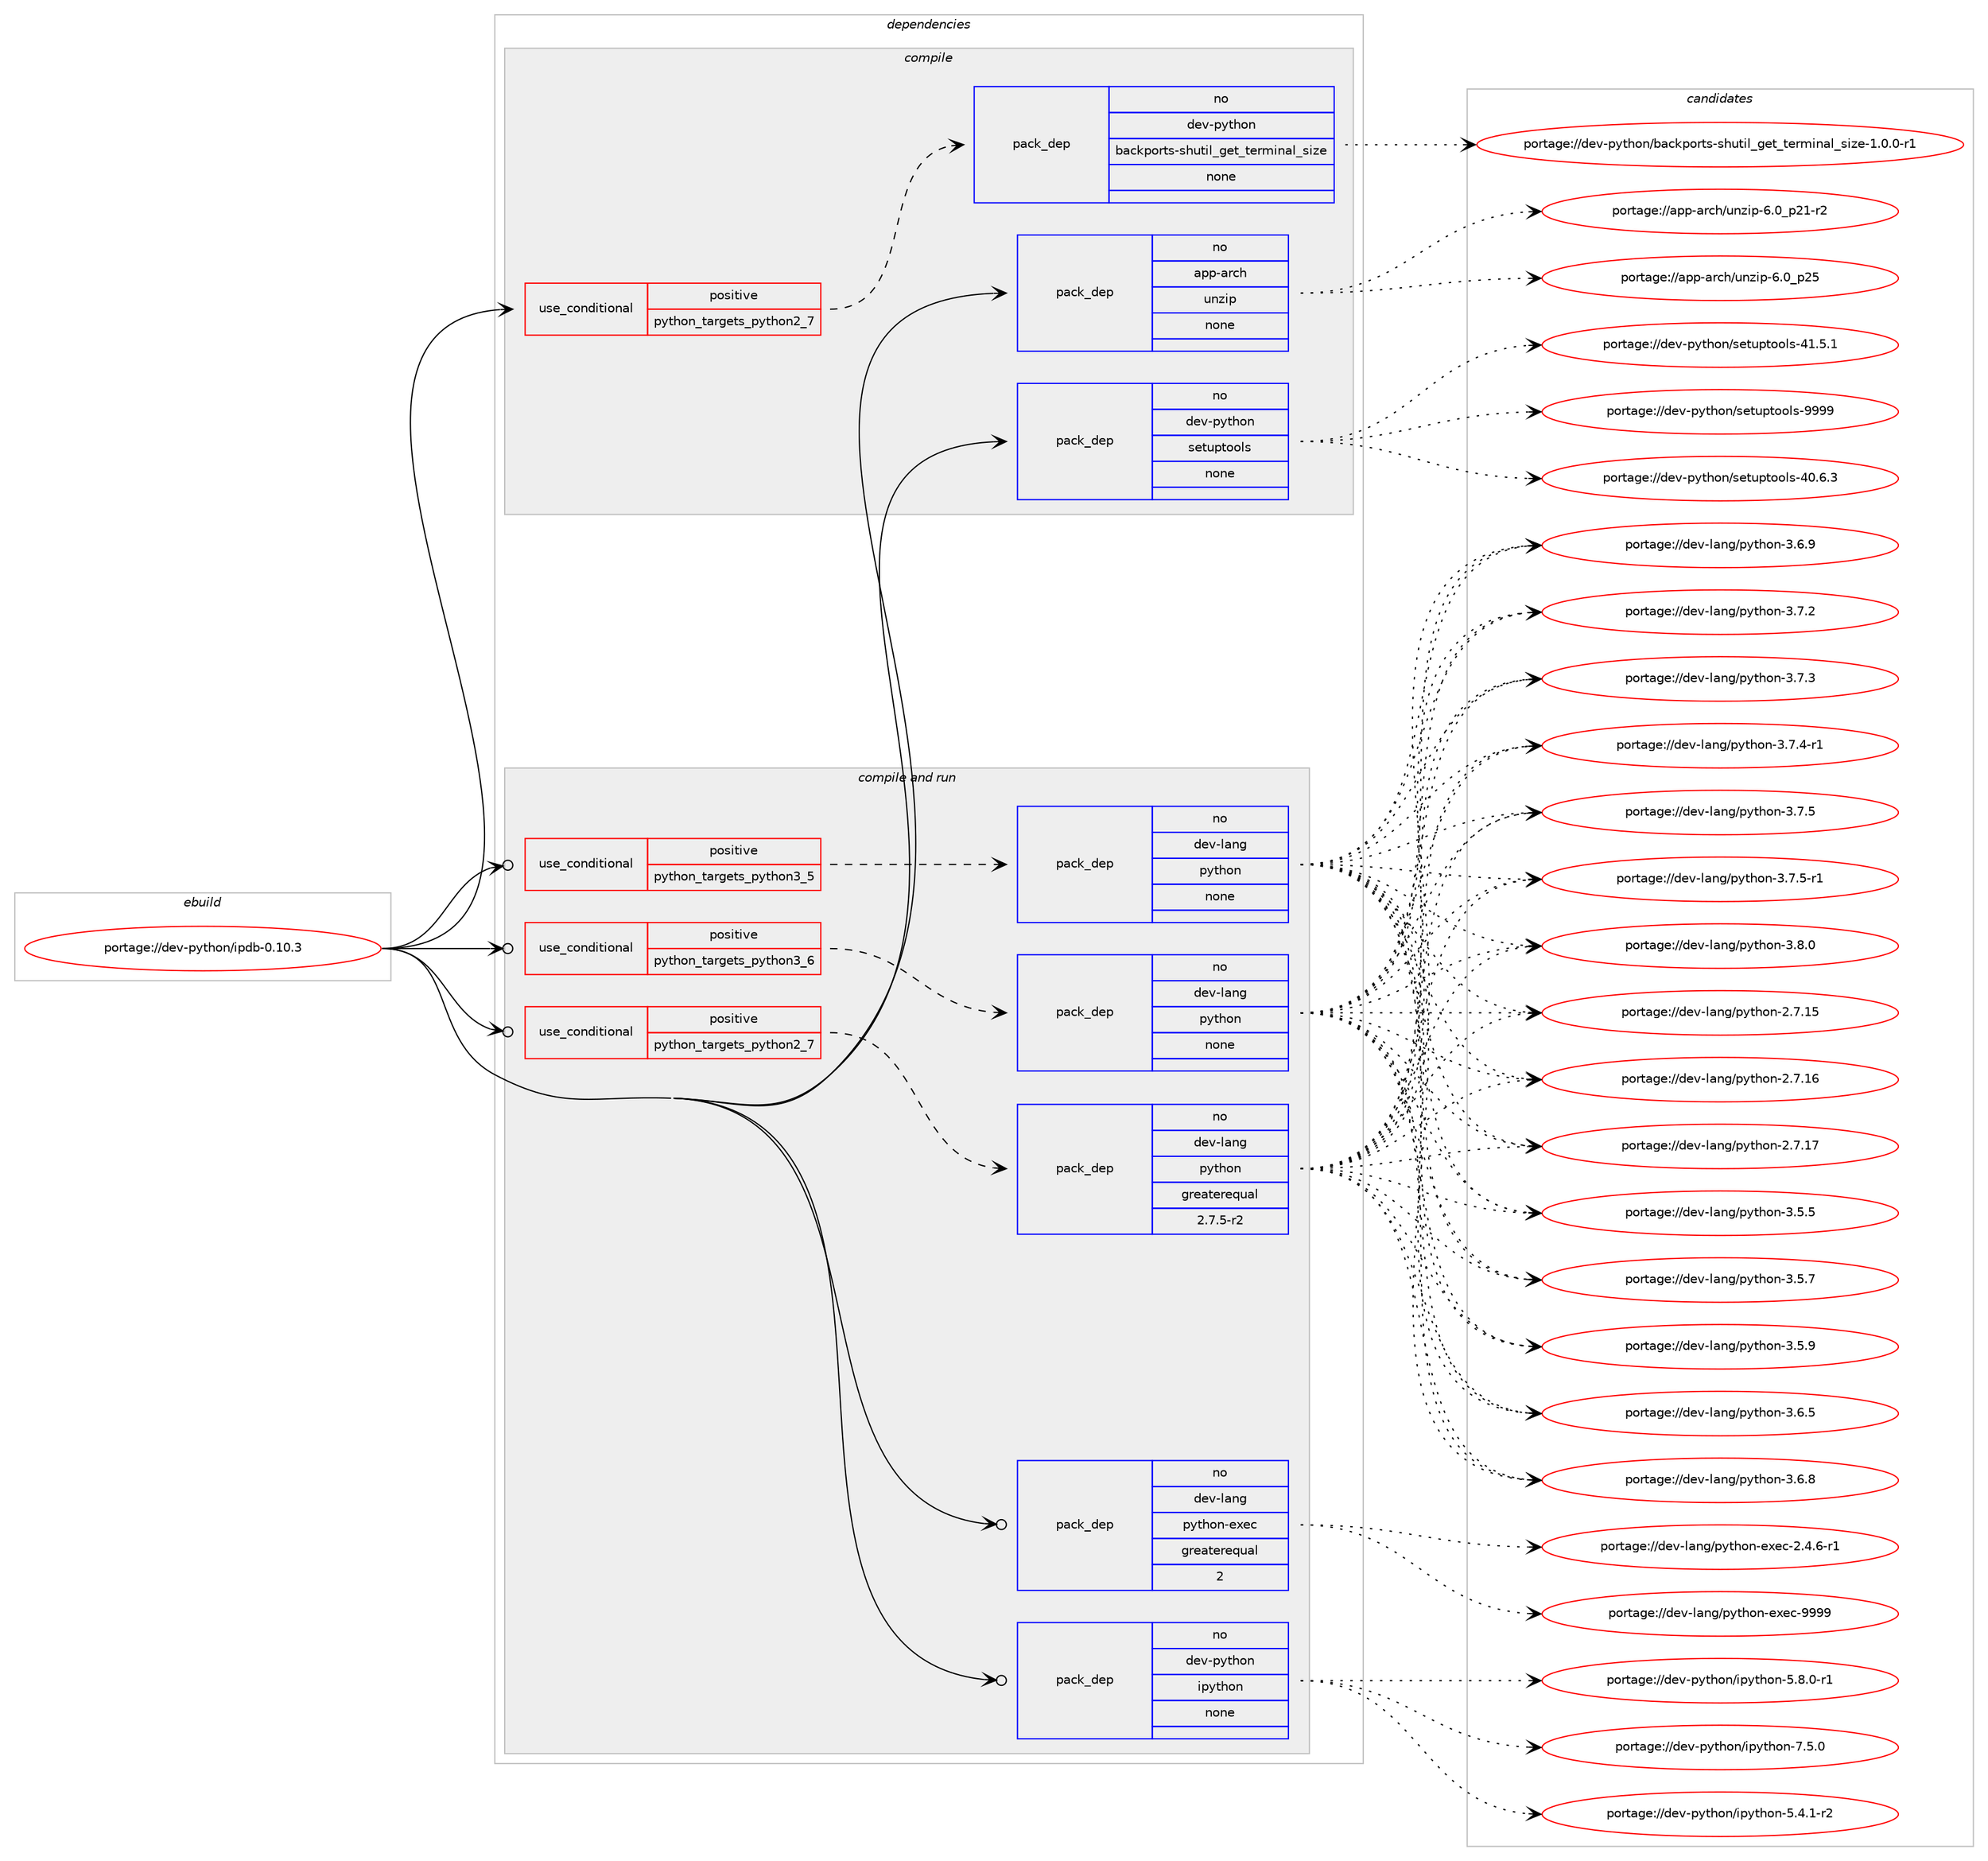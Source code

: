 digraph prolog {

# *************
# Graph options
# *************

newrank=true;
concentrate=true;
compound=true;
graph [rankdir=LR,fontname=Helvetica,fontsize=10,ranksep=1.5];#, ranksep=2.5, nodesep=0.2];
edge  [arrowhead=vee];
node  [fontname=Helvetica,fontsize=10];

# **********
# The ebuild
# **********

subgraph cluster_leftcol {
color=gray;
rank=same;
label=<<i>ebuild</i>>;
id [label="portage://dev-python/ipdb-0.10.3", color=red, width=4, href="../dev-python/ipdb-0.10.3.svg"];
}

# ****************
# The dependencies
# ****************

subgraph cluster_midcol {
color=gray;
label=<<i>dependencies</i>>;
subgraph cluster_compile {
fillcolor="#eeeeee";
style=filled;
label=<<i>compile</i>>;
subgraph cond30224 {
dependency144551 [label=<<TABLE BORDER="0" CELLBORDER="1" CELLSPACING="0" CELLPADDING="4"><TR><TD ROWSPAN="3" CELLPADDING="10">use_conditional</TD></TR><TR><TD>positive</TD></TR><TR><TD>python_targets_python2_7</TD></TR></TABLE>>, shape=none, color=red];
subgraph pack111009 {
dependency144552 [label=<<TABLE BORDER="0" CELLBORDER="1" CELLSPACING="0" CELLPADDING="4" WIDTH="220"><TR><TD ROWSPAN="6" CELLPADDING="30">pack_dep</TD></TR><TR><TD WIDTH="110">no</TD></TR><TR><TD>dev-python</TD></TR><TR><TD>backports-shutil_get_terminal_size</TD></TR><TR><TD>none</TD></TR><TR><TD></TD></TR></TABLE>>, shape=none, color=blue];
}
dependency144551:e -> dependency144552:w [weight=20,style="dashed",arrowhead="vee"];
}
id:e -> dependency144551:w [weight=20,style="solid",arrowhead="vee"];
subgraph pack111010 {
dependency144553 [label=<<TABLE BORDER="0" CELLBORDER="1" CELLSPACING="0" CELLPADDING="4" WIDTH="220"><TR><TD ROWSPAN="6" CELLPADDING="30">pack_dep</TD></TR><TR><TD WIDTH="110">no</TD></TR><TR><TD>app-arch</TD></TR><TR><TD>unzip</TD></TR><TR><TD>none</TD></TR><TR><TD></TD></TR></TABLE>>, shape=none, color=blue];
}
id:e -> dependency144553:w [weight=20,style="solid",arrowhead="vee"];
subgraph pack111011 {
dependency144554 [label=<<TABLE BORDER="0" CELLBORDER="1" CELLSPACING="0" CELLPADDING="4" WIDTH="220"><TR><TD ROWSPAN="6" CELLPADDING="30">pack_dep</TD></TR><TR><TD WIDTH="110">no</TD></TR><TR><TD>dev-python</TD></TR><TR><TD>setuptools</TD></TR><TR><TD>none</TD></TR><TR><TD></TD></TR></TABLE>>, shape=none, color=blue];
}
id:e -> dependency144554:w [weight=20,style="solid",arrowhead="vee"];
}
subgraph cluster_compileandrun {
fillcolor="#eeeeee";
style=filled;
label=<<i>compile and run</i>>;
subgraph cond30225 {
dependency144555 [label=<<TABLE BORDER="0" CELLBORDER="1" CELLSPACING="0" CELLPADDING="4"><TR><TD ROWSPAN="3" CELLPADDING="10">use_conditional</TD></TR><TR><TD>positive</TD></TR><TR><TD>python_targets_python2_7</TD></TR></TABLE>>, shape=none, color=red];
subgraph pack111012 {
dependency144556 [label=<<TABLE BORDER="0" CELLBORDER="1" CELLSPACING="0" CELLPADDING="4" WIDTH="220"><TR><TD ROWSPAN="6" CELLPADDING="30">pack_dep</TD></TR><TR><TD WIDTH="110">no</TD></TR><TR><TD>dev-lang</TD></TR><TR><TD>python</TD></TR><TR><TD>greaterequal</TD></TR><TR><TD>2.7.5-r2</TD></TR></TABLE>>, shape=none, color=blue];
}
dependency144555:e -> dependency144556:w [weight=20,style="dashed",arrowhead="vee"];
}
id:e -> dependency144555:w [weight=20,style="solid",arrowhead="odotvee"];
subgraph cond30226 {
dependency144557 [label=<<TABLE BORDER="0" CELLBORDER="1" CELLSPACING="0" CELLPADDING="4"><TR><TD ROWSPAN="3" CELLPADDING="10">use_conditional</TD></TR><TR><TD>positive</TD></TR><TR><TD>python_targets_python3_5</TD></TR></TABLE>>, shape=none, color=red];
subgraph pack111013 {
dependency144558 [label=<<TABLE BORDER="0" CELLBORDER="1" CELLSPACING="0" CELLPADDING="4" WIDTH="220"><TR><TD ROWSPAN="6" CELLPADDING="30">pack_dep</TD></TR><TR><TD WIDTH="110">no</TD></TR><TR><TD>dev-lang</TD></TR><TR><TD>python</TD></TR><TR><TD>none</TD></TR><TR><TD></TD></TR></TABLE>>, shape=none, color=blue];
}
dependency144557:e -> dependency144558:w [weight=20,style="dashed",arrowhead="vee"];
}
id:e -> dependency144557:w [weight=20,style="solid",arrowhead="odotvee"];
subgraph cond30227 {
dependency144559 [label=<<TABLE BORDER="0" CELLBORDER="1" CELLSPACING="0" CELLPADDING="4"><TR><TD ROWSPAN="3" CELLPADDING="10">use_conditional</TD></TR><TR><TD>positive</TD></TR><TR><TD>python_targets_python3_6</TD></TR></TABLE>>, shape=none, color=red];
subgraph pack111014 {
dependency144560 [label=<<TABLE BORDER="0" CELLBORDER="1" CELLSPACING="0" CELLPADDING="4" WIDTH="220"><TR><TD ROWSPAN="6" CELLPADDING="30">pack_dep</TD></TR><TR><TD WIDTH="110">no</TD></TR><TR><TD>dev-lang</TD></TR><TR><TD>python</TD></TR><TR><TD>none</TD></TR><TR><TD></TD></TR></TABLE>>, shape=none, color=blue];
}
dependency144559:e -> dependency144560:w [weight=20,style="dashed",arrowhead="vee"];
}
id:e -> dependency144559:w [weight=20,style="solid",arrowhead="odotvee"];
subgraph pack111015 {
dependency144561 [label=<<TABLE BORDER="0" CELLBORDER="1" CELLSPACING="0" CELLPADDING="4" WIDTH="220"><TR><TD ROWSPAN="6" CELLPADDING="30">pack_dep</TD></TR><TR><TD WIDTH="110">no</TD></TR><TR><TD>dev-lang</TD></TR><TR><TD>python-exec</TD></TR><TR><TD>greaterequal</TD></TR><TR><TD>2</TD></TR></TABLE>>, shape=none, color=blue];
}
id:e -> dependency144561:w [weight=20,style="solid",arrowhead="odotvee"];
subgraph pack111016 {
dependency144562 [label=<<TABLE BORDER="0" CELLBORDER="1" CELLSPACING="0" CELLPADDING="4" WIDTH="220"><TR><TD ROWSPAN="6" CELLPADDING="30">pack_dep</TD></TR><TR><TD WIDTH="110">no</TD></TR><TR><TD>dev-python</TD></TR><TR><TD>ipython</TD></TR><TR><TD>none</TD></TR><TR><TD></TD></TR></TABLE>>, shape=none, color=blue];
}
id:e -> dependency144562:w [weight=20,style="solid",arrowhead="odotvee"];
}
subgraph cluster_run {
fillcolor="#eeeeee";
style=filled;
label=<<i>run</i>>;
}
}

# **************
# The candidates
# **************

subgraph cluster_choices {
rank=same;
color=gray;
label=<<i>candidates</i>>;

subgraph choice111009 {
color=black;
nodesep=1;
choiceportage100101118451121211161041111104798979910711211111411611545115104117116105108951031011169511610111410910511097108951151051221014549464846484511449 [label="portage://dev-python/backports-shutil_get_terminal_size-1.0.0-r1", color=red, width=4,href="../dev-python/backports-shutil_get_terminal_size-1.0.0-r1.svg"];
dependency144552:e -> choiceportage100101118451121211161041111104798979910711211111411611545115104117116105108951031011169511610111410910511097108951151051221014549464846484511449:w [style=dotted,weight="100"];
}
subgraph choice111010 {
color=black;
nodesep=1;
choiceportage9711211245971149910447117110122105112455446489511250494511450 [label="portage://app-arch/unzip-6.0_p21-r2", color=red, width=4,href="../app-arch/unzip-6.0_p21-r2.svg"];
choiceportage971121124597114991044711711012210511245544648951125053 [label="portage://app-arch/unzip-6.0_p25", color=red, width=4,href="../app-arch/unzip-6.0_p25.svg"];
dependency144553:e -> choiceportage9711211245971149910447117110122105112455446489511250494511450:w [style=dotted,weight="100"];
dependency144553:e -> choiceportage971121124597114991044711711012210511245544648951125053:w [style=dotted,weight="100"];
}
subgraph choice111011 {
color=black;
nodesep=1;
choiceportage100101118451121211161041111104711510111611711211611111110811545524846544651 [label="portage://dev-python/setuptools-40.6.3", color=red, width=4,href="../dev-python/setuptools-40.6.3.svg"];
choiceportage100101118451121211161041111104711510111611711211611111110811545524946534649 [label="portage://dev-python/setuptools-41.5.1", color=red, width=4,href="../dev-python/setuptools-41.5.1.svg"];
choiceportage10010111845112121116104111110471151011161171121161111111081154557575757 [label="portage://dev-python/setuptools-9999", color=red, width=4,href="../dev-python/setuptools-9999.svg"];
dependency144554:e -> choiceportage100101118451121211161041111104711510111611711211611111110811545524846544651:w [style=dotted,weight="100"];
dependency144554:e -> choiceportage100101118451121211161041111104711510111611711211611111110811545524946534649:w [style=dotted,weight="100"];
dependency144554:e -> choiceportage10010111845112121116104111110471151011161171121161111111081154557575757:w [style=dotted,weight="100"];
}
subgraph choice111012 {
color=black;
nodesep=1;
choiceportage10010111845108971101034711212111610411111045504655464953 [label="portage://dev-lang/python-2.7.15", color=red, width=4,href="../dev-lang/python-2.7.15.svg"];
choiceportage10010111845108971101034711212111610411111045504655464954 [label="portage://dev-lang/python-2.7.16", color=red, width=4,href="../dev-lang/python-2.7.16.svg"];
choiceportage10010111845108971101034711212111610411111045504655464955 [label="portage://dev-lang/python-2.7.17", color=red, width=4,href="../dev-lang/python-2.7.17.svg"];
choiceportage100101118451089711010347112121116104111110455146534653 [label="portage://dev-lang/python-3.5.5", color=red, width=4,href="../dev-lang/python-3.5.5.svg"];
choiceportage100101118451089711010347112121116104111110455146534655 [label="portage://dev-lang/python-3.5.7", color=red, width=4,href="../dev-lang/python-3.5.7.svg"];
choiceportage100101118451089711010347112121116104111110455146534657 [label="portage://dev-lang/python-3.5.9", color=red, width=4,href="../dev-lang/python-3.5.9.svg"];
choiceportage100101118451089711010347112121116104111110455146544653 [label="portage://dev-lang/python-3.6.5", color=red, width=4,href="../dev-lang/python-3.6.5.svg"];
choiceportage100101118451089711010347112121116104111110455146544656 [label="portage://dev-lang/python-3.6.8", color=red, width=4,href="../dev-lang/python-3.6.8.svg"];
choiceportage100101118451089711010347112121116104111110455146544657 [label="portage://dev-lang/python-3.6.9", color=red, width=4,href="../dev-lang/python-3.6.9.svg"];
choiceportage100101118451089711010347112121116104111110455146554650 [label="portage://dev-lang/python-3.7.2", color=red, width=4,href="../dev-lang/python-3.7.2.svg"];
choiceportage100101118451089711010347112121116104111110455146554651 [label="portage://dev-lang/python-3.7.3", color=red, width=4,href="../dev-lang/python-3.7.3.svg"];
choiceportage1001011184510897110103471121211161041111104551465546524511449 [label="portage://dev-lang/python-3.7.4-r1", color=red, width=4,href="../dev-lang/python-3.7.4-r1.svg"];
choiceportage100101118451089711010347112121116104111110455146554653 [label="portage://dev-lang/python-3.7.5", color=red, width=4,href="../dev-lang/python-3.7.5.svg"];
choiceportage1001011184510897110103471121211161041111104551465546534511449 [label="portage://dev-lang/python-3.7.5-r1", color=red, width=4,href="../dev-lang/python-3.7.5-r1.svg"];
choiceportage100101118451089711010347112121116104111110455146564648 [label="portage://dev-lang/python-3.8.0", color=red, width=4,href="../dev-lang/python-3.8.0.svg"];
dependency144556:e -> choiceportage10010111845108971101034711212111610411111045504655464953:w [style=dotted,weight="100"];
dependency144556:e -> choiceportage10010111845108971101034711212111610411111045504655464954:w [style=dotted,weight="100"];
dependency144556:e -> choiceportage10010111845108971101034711212111610411111045504655464955:w [style=dotted,weight="100"];
dependency144556:e -> choiceportage100101118451089711010347112121116104111110455146534653:w [style=dotted,weight="100"];
dependency144556:e -> choiceportage100101118451089711010347112121116104111110455146534655:w [style=dotted,weight="100"];
dependency144556:e -> choiceportage100101118451089711010347112121116104111110455146534657:w [style=dotted,weight="100"];
dependency144556:e -> choiceportage100101118451089711010347112121116104111110455146544653:w [style=dotted,weight="100"];
dependency144556:e -> choiceportage100101118451089711010347112121116104111110455146544656:w [style=dotted,weight="100"];
dependency144556:e -> choiceportage100101118451089711010347112121116104111110455146544657:w [style=dotted,weight="100"];
dependency144556:e -> choiceportage100101118451089711010347112121116104111110455146554650:w [style=dotted,weight="100"];
dependency144556:e -> choiceportage100101118451089711010347112121116104111110455146554651:w [style=dotted,weight="100"];
dependency144556:e -> choiceportage1001011184510897110103471121211161041111104551465546524511449:w [style=dotted,weight="100"];
dependency144556:e -> choiceportage100101118451089711010347112121116104111110455146554653:w [style=dotted,weight="100"];
dependency144556:e -> choiceportage1001011184510897110103471121211161041111104551465546534511449:w [style=dotted,weight="100"];
dependency144556:e -> choiceportage100101118451089711010347112121116104111110455146564648:w [style=dotted,weight="100"];
}
subgraph choice111013 {
color=black;
nodesep=1;
choiceportage10010111845108971101034711212111610411111045504655464953 [label="portage://dev-lang/python-2.7.15", color=red, width=4,href="../dev-lang/python-2.7.15.svg"];
choiceportage10010111845108971101034711212111610411111045504655464954 [label="portage://dev-lang/python-2.7.16", color=red, width=4,href="../dev-lang/python-2.7.16.svg"];
choiceportage10010111845108971101034711212111610411111045504655464955 [label="portage://dev-lang/python-2.7.17", color=red, width=4,href="../dev-lang/python-2.7.17.svg"];
choiceportage100101118451089711010347112121116104111110455146534653 [label="portage://dev-lang/python-3.5.5", color=red, width=4,href="../dev-lang/python-3.5.5.svg"];
choiceportage100101118451089711010347112121116104111110455146534655 [label="portage://dev-lang/python-3.5.7", color=red, width=4,href="../dev-lang/python-3.5.7.svg"];
choiceportage100101118451089711010347112121116104111110455146534657 [label="portage://dev-lang/python-3.5.9", color=red, width=4,href="../dev-lang/python-3.5.9.svg"];
choiceportage100101118451089711010347112121116104111110455146544653 [label="portage://dev-lang/python-3.6.5", color=red, width=4,href="../dev-lang/python-3.6.5.svg"];
choiceportage100101118451089711010347112121116104111110455146544656 [label="portage://dev-lang/python-3.6.8", color=red, width=4,href="../dev-lang/python-3.6.8.svg"];
choiceportage100101118451089711010347112121116104111110455146544657 [label="portage://dev-lang/python-3.6.9", color=red, width=4,href="../dev-lang/python-3.6.9.svg"];
choiceportage100101118451089711010347112121116104111110455146554650 [label="portage://dev-lang/python-3.7.2", color=red, width=4,href="../dev-lang/python-3.7.2.svg"];
choiceportage100101118451089711010347112121116104111110455146554651 [label="portage://dev-lang/python-3.7.3", color=red, width=4,href="../dev-lang/python-3.7.3.svg"];
choiceportage1001011184510897110103471121211161041111104551465546524511449 [label="portage://dev-lang/python-3.7.4-r1", color=red, width=4,href="../dev-lang/python-3.7.4-r1.svg"];
choiceportage100101118451089711010347112121116104111110455146554653 [label="portage://dev-lang/python-3.7.5", color=red, width=4,href="../dev-lang/python-3.7.5.svg"];
choiceportage1001011184510897110103471121211161041111104551465546534511449 [label="portage://dev-lang/python-3.7.5-r1", color=red, width=4,href="../dev-lang/python-3.7.5-r1.svg"];
choiceportage100101118451089711010347112121116104111110455146564648 [label="portage://dev-lang/python-3.8.0", color=red, width=4,href="../dev-lang/python-3.8.0.svg"];
dependency144558:e -> choiceportage10010111845108971101034711212111610411111045504655464953:w [style=dotted,weight="100"];
dependency144558:e -> choiceportage10010111845108971101034711212111610411111045504655464954:w [style=dotted,weight="100"];
dependency144558:e -> choiceportage10010111845108971101034711212111610411111045504655464955:w [style=dotted,weight="100"];
dependency144558:e -> choiceportage100101118451089711010347112121116104111110455146534653:w [style=dotted,weight="100"];
dependency144558:e -> choiceportage100101118451089711010347112121116104111110455146534655:w [style=dotted,weight="100"];
dependency144558:e -> choiceportage100101118451089711010347112121116104111110455146534657:w [style=dotted,weight="100"];
dependency144558:e -> choiceportage100101118451089711010347112121116104111110455146544653:w [style=dotted,weight="100"];
dependency144558:e -> choiceportage100101118451089711010347112121116104111110455146544656:w [style=dotted,weight="100"];
dependency144558:e -> choiceportage100101118451089711010347112121116104111110455146544657:w [style=dotted,weight="100"];
dependency144558:e -> choiceportage100101118451089711010347112121116104111110455146554650:w [style=dotted,weight="100"];
dependency144558:e -> choiceportage100101118451089711010347112121116104111110455146554651:w [style=dotted,weight="100"];
dependency144558:e -> choiceportage1001011184510897110103471121211161041111104551465546524511449:w [style=dotted,weight="100"];
dependency144558:e -> choiceportage100101118451089711010347112121116104111110455146554653:w [style=dotted,weight="100"];
dependency144558:e -> choiceportage1001011184510897110103471121211161041111104551465546534511449:w [style=dotted,weight="100"];
dependency144558:e -> choiceportage100101118451089711010347112121116104111110455146564648:w [style=dotted,weight="100"];
}
subgraph choice111014 {
color=black;
nodesep=1;
choiceportage10010111845108971101034711212111610411111045504655464953 [label="portage://dev-lang/python-2.7.15", color=red, width=4,href="../dev-lang/python-2.7.15.svg"];
choiceportage10010111845108971101034711212111610411111045504655464954 [label="portage://dev-lang/python-2.7.16", color=red, width=4,href="../dev-lang/python-2.7.16.svg"];
choiceportage10010111845108971101034711212111610411111045504655464955 [label="portage://dev-lang/python-2.7.17", color=red, width=4,href="../dev-lang/python-2.7.17.svg"];
choiceportage100101118451089711010347112121116104111110455146534653 [label="portage://dev-lang/python-3.5.5", color=red, width=4,href="../dev-lang/python-3.5.5.svg"];
choiceportage100101118451089711010347112121116104111110455146534655 [label="portage://dev-lang/python-3.5.7", color=red, width=4,href="../dev-lang/python-3.5.7.svg"];
choiceportage100101118451089711010347112121116104111110455146534657 [label="portage://dev-lang/python-3.5.9", color=red, width=4,href="../dev-lang/python-3.5.9.svg"];
choiceportage100101118451089711010347112121116104111110455146544653 [label="portage://dev-lang/python-3.6.5", color=red, width=4,href="../dev-lang/python-3.6.5.svg"];
choiceportage100101118451089711010347112121116104111110455146544656 [label="portage://dev-lang/python-3.6.8", color=red, width=4,href="../dev-lang/python-3.6.8.svg"];
choiceportage100101118451089711010347112121116104111110455146544657 [label="portage://dev-lang/python-3.6.9", color=red, width=4,href="../dev-lang/python-3.6.9.svg"];
choiceportage100101118451089711010347112121116104111110455146554650 [label="portage://dev-lang/python-3.7.2", color=red, width=4,href="../dev-lang/python-3.7.2.svg"];
choiceportage100101118451089711010347112121116104111110455146554651 [label="portage://dev-lang/python-3.7.3", color=red, width=4,href="../dev-lang/python-3.7.3.svg"];
choiceportage1001011184510897110103471121211161041111104551465546524511449 [label="portage://dev-lang/python-3.7.4-r1", color=red, width=4,href="../dev-lang/python-3.7.4-r1.svg"];
choiceportage100101118451089711010347112121116104111110455146554653 [label="portage://dev-lang/python-3.7.5", color=red, width=4,href="../dev-lang/python-3.7.5.svg"];
choiceportage1001011184510897110103471121211161041111104551465546534511449 [label="portage://dev-lang/python-3.7.5-r1", color=red, width=4,href="../dev-lang/python-3.7.5-r1.svg"];
choiceportage100101118451089711010347112121116104111110455146564648 [label="portage://dev-lang/python-3.8.0", color=red, width=4,href="../dev-lang/python-3.8.0.svg"];
dependency144560:e -> choiceportage10010111845108971101034711212111610411111045504655464953:w [style=dotted,weight="100"];
dependency144560:e -> choiceportage10010111845108971101034711212111610411111045504655464954:w [style=dotted,weight="100"];
dependency144560:e -> choiceportage10010111845108971101034711212111610411111045504655464955:w [style=dotted,weight="100"];
dependency144560:e -> choiceportage100101118451089711010347112121116104111110455146534653:w [style=dotted,weight="100"];
dependency144560:e -> choiceportage100101118451089711010347112121116104111110455146534655:w [style=dotted,weight="100"];
dependency144560:e -> choiceportage100101118451089711010347112121116104111110455146534657:w [style=dotted,weight="100"];
dependency144560:e -> choiceportage100101118451089711010347112121116104111110455146544653:w [style=dotted,weight="100"];
dependency144560:e -> choiceportage100101118451089711010347112121116104111110455146544656:w [style=dotted,weight="100"];
dependency144560:e -> choiceportage100101118451089711010347112121116104111110455146544657:w [style=dotted,weight="100"];
dependency144560:e -> choiceportage100101118451089711010347112121116104111110455146554650:w [style=dotted,weight="100"];
dependency144560:e -> choiceportage100101118451089711010347112121116104111110455146554651:w [style=dotted,weight="100"];
dependency144560:e -> choiceportage1001011184510897110103471121211161041111104551465546524511449:w [style=dotted,weight="100"];
dependency144560:e -> choiceportage100101118451089711010347112121116104111110455146554653:w [style=dotted,weight="100"];
dependency144560:e -> choiceportage1001011184510897110103471121211161041111104551465546534511449:w [style=dotted,weight="100"];
dependency144560:e -> choiceportage100101118451089711010347112121116104111110455146564648:w [style=dotted,weight="100"];
}
subgraph choice111015 {
color=black;
nodesep=1;
choiceportage10010111845108971101034711212111610411111045101120101994550465246544511449 [label="portage://dev-lang/python-exec-2.4.6-r1", color=red, width=4,href="../dev-lang/python-exec-2.4.6-r1.svg"];
choiceportage10010111845108971101034711212111610411111045101120101994557575757 [label="portage://dev-lang/python-exec-9999", color=red, width=4,href="../dev-lang/python-exec-9999.svg"];
dependency144561:e -> choiceportage10010111845108971101034711212111610411111045101120101994550465246544511449:w [style=dotted,weight="100"];
dependency144561:e -> choiceportage10010111845108971101034711212111610411111045101120101994557575757:w [style=dotted,weight="100"];
}
subgraph choice111016 {
color=black;
nodesep=1;
choiceportage10010111845112121116104111110471051121211161041111104553465246494511450 [label="portage://dev-python/ipython-5.4.1-r2", color=red, width=4,href="../dev-python/ipython-5.4.1-r2.svg"];
choiceportage10010111845112121116104111110471051121211161041111104553465646484511449 [label="portage://dev-python/ipython-5.8.0-r1", color=red, width=4,href="../dev-python/ipython-5.8.0-r1.svg"];
choiceportage1001011184511212111610411111047105112121116104111110455546534648 [label="portage://dev-python/ipython-7.5.0", color=red, width=4,href="../dev-python/ipython-7.5.0.svg"];
dependency144562:e -> choiceportage10010111845112121116104111110471051121211161041111104553465246494511450:w [style=dotted,weight="100"];
dependency144562:e -> choiceportage10010111845112121116104111110471051121211161041111104553465646484511449:w [style=dotted,weight="100"];
dependency144562:e -> choiceportage1001011184511212111610411111047105112121116104111110455546534648:w [style=dotted,weight="100"];
}
}

}
